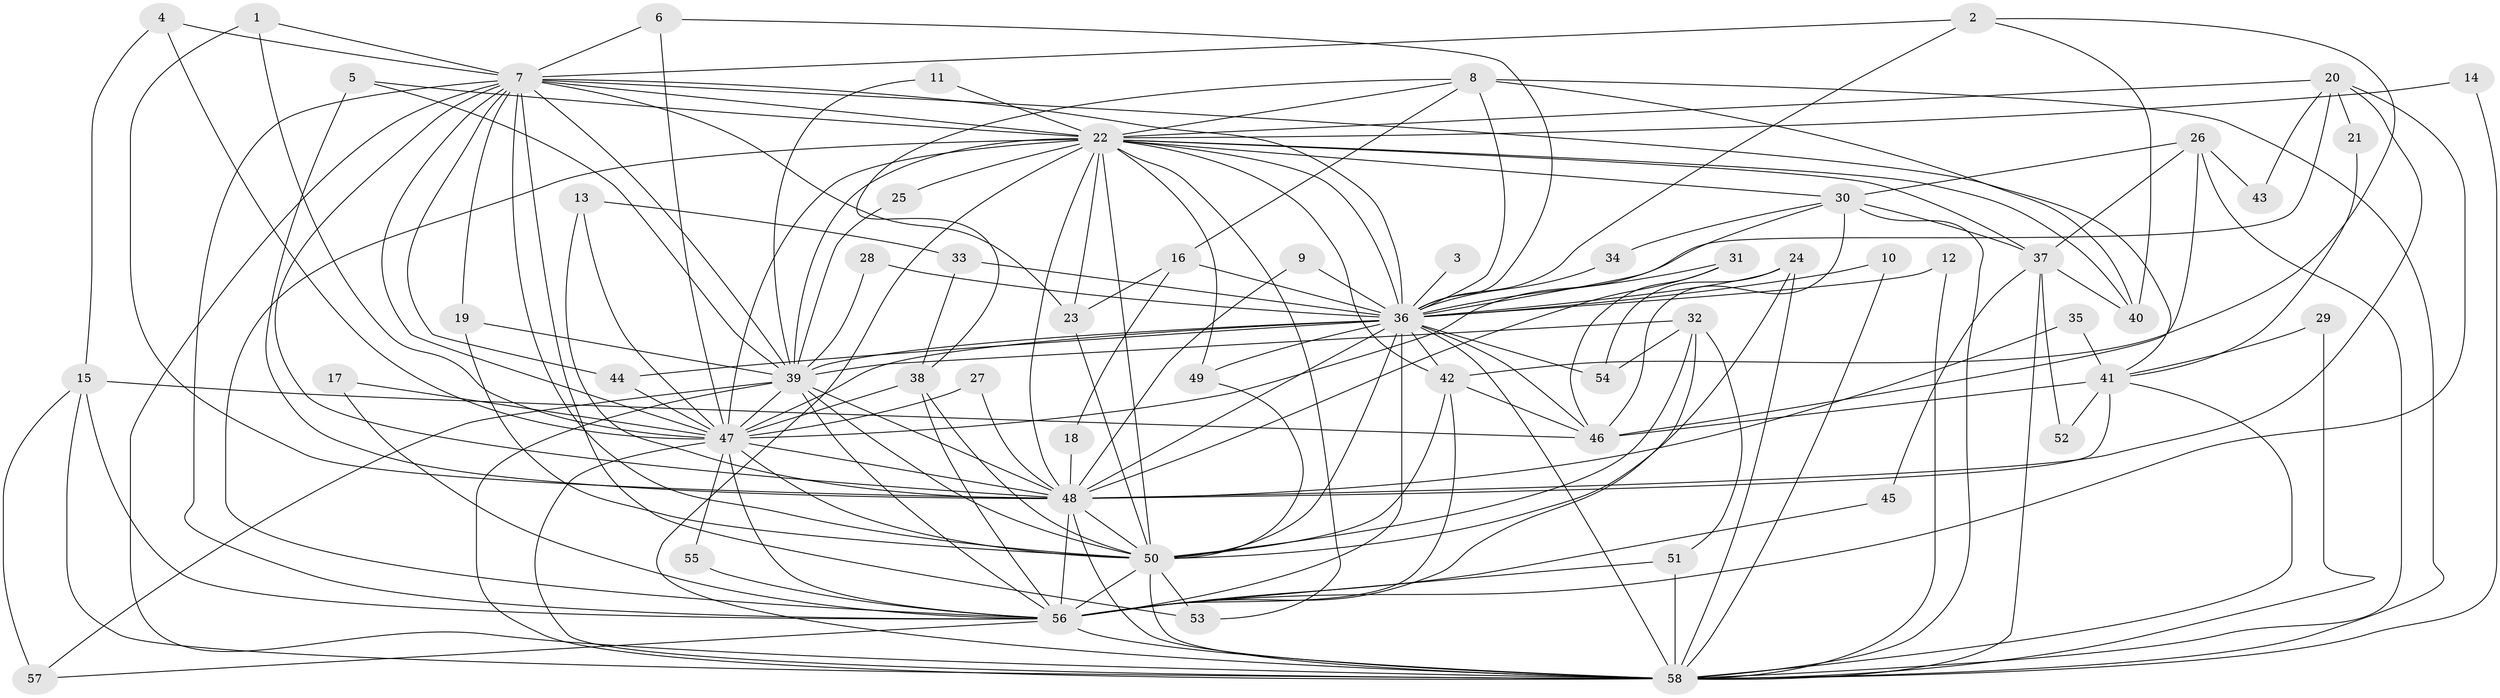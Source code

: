 // original degree distribution, {19: 0.017241379310344827, 20: 0.017241379310344827, 21: 0.008620689655172414, 24: 0.017241379310344827, 22: 0.017241379310344827, 18: 0.008620689655172414, 4: 0.12931034482758622, 3: 0.1896551724137931, 5: 0.0603448275862069, 7: 0.017241379310344827, 2: 0.5, 8: 0.008620689655172414, 6: 0.008620689655172414}
// Generated by graph-tools (version 1.1) at 2025/49/03/09/25 03:49:29]
// undirected, 58 vertices, 168 edges
graph export_dot {
graph [start="1"]
  node [color=gray90,style=filled];
  1;
  2;
  3;
  4;
  5;
  6;
  7;
  8;
  9;
  10;
  11;
  12;
  13;
  14;
  15;
  16;
  17;
  18;
  19;
  20;
  21;
  22;
  23;
  24;
  25;
  26;
  27;
  28;
  29;
  30;
  31;
  32;
  33;
  34;
  35;
  36;
  37;
  38;
  39;
  40;
  41;
  42;
  43;
  44;
  45;
  46;
  47;
  48;
  49;
  50;
  51;
  52;
  53;
  54;
  55;
  56;
  57;
  58;
  1 -- 7 [weight=1.0];
  1 -- 47 [weight=1.0];
  1 -- 48 [weight=1.0];
  2 -- 7 [weight=1.0];
  2 -- 36 [weight=1.0];
  2 -- 40 [weight=1.0];
  2 -- 42 [weight=1.0];
  3 -- 36 [weight=2.0];
  4 -- 7 [weight=1.0];
  4 -- 15 [weight=1.0];
  4 -- 47 [weight=1.0];
  5 -- 22 [weight=1.0];
  5 -- 39 [weight=1.0];
  5 -- 48 [weight=1.0];
  6 -- 7 [weight=1.0];
  6 -- 36 [weight=1.0];
  6 -- 47 [weight=1.0];
  7 -- 19 [weight=1.0];
  7 -- 22 [weight=1.0];
  7 -- 23 [weight=1.0];
  7 -- 36 [weight=2.0];
  7 -- 39 [weight=1.0];
  7 -- 41 [weight=1.0];
  7 -- 44 [weight=1.0];
  7 -- 47 [weight=1.0];
  7 -- 48 [weight=1.0];
  7 -- 50 [weight=1.0];
  7 -- 53 [weight=1.0];
  7 -- 56 [weight=1.0];
  7 -- 58 [weight=1.0];
  8 -- 16 [weight=1.0];
  8 -- 22 [weight=1.0];
  8 -- 36 [weight=1.0];
  8 -- 38 [weight=1.0];
  8 -- 40 [weight=1.0];
  8 -- 58 [weight=1.0];
  9 -- 36 [weight=1.0];
  9 -- 48 [weight=1.0];
  10 -- 36 [weight=1.0];
  10 -- 58 [weight=1.0];
  11 -- 22 [weight=1.0];
  11 -- 39 [weight=1.0];
  12 -- 36 [weight=1.0];
  12 -- 58 [weight=1.0];
  13 -- 33 [weight=1.0];
  13 -- 47 [weight=1.0];
  13 -- 48 [weight=1.0];
  14 -- 22 [weight=1.0];
  14 -- 58 [weight=1.0];
  15 -- 46 [weight=1.0];
  15 -- 56 [weight=1.0];
  15 -- 57 [weight=1.0];
  15 -- 58 [weight=1.0];
  16 -- 18 [weight=1.0];
  16 -- 23 [weight=1.0];
  16 -- 36 [weight=2.0];
  17 -- 47 [weight=1.0];
  17 -- 56 [weight=1.0];
  18 -- 48 [weight=1.0];
  19 -- 39 [weight=1.0];
  19 -- 50 [weight=1.0];
  20 -- 21 [weight=1.0];
  20 -- 22 [weight=1.0];
  20 -- 36 [weight=1.0];
  20 -- 43 [weight=1.0];
  20 -- 48 [weight=1.0];
  20 -- 56 [weight=1.0];
  21 -- 41 [weight=1.0];
  22 -- 23 [weight=1.0];
  22 -- 25 [weight=1.0];
  22 -- 30 [weight=1.0];
  22 -- 36 [weight=2.0];
  22 -- 37 [weight=1.0];
  22 -- 39 [weight=3.0];
  22 -- 40 [weight=1.0];
  22 -- 42 [weight=1.0];
  22 -- 47 [weight=2.0];
  22 -- 48 [weight=1.0];
  22 -- 49 [weight=1.0];
  22 -- 50 [weight=1.0];
  22 -- 53 [weight=1.0];
  22 -- 56 [weight=1.0];
  22 -- 58 [weight=1.0];
  23 -- 50 [weight=1.0];
  24 -- 36 [weight=1.0];
  24 -- 50 [weight=1.0];
  24 -- 54 [weight=1.0];
  24 -- 58 [weight=1.0];
  25 -- 39 [weight=1.0];
  26 -- 30 [weight=1.0];
  26 -- 37 [weight=1.0];
  26 -- 43 [weight=1.0];
  26 -- 46 [weight=1.0];
  26 -- 58 [weight=2.0];
  27 -- 47 [weight=1.0];
  27 -- 48 [weight=1.0];
  28 -- 36 [weight=1.0];
  28 -- 39 [weight=1.0];
  29 -- 41 [weight=1.0];
  29 -- 58 [weight=1.0];
  30 -- 34 [weight=1.0];
  30 -- 37 [weight=1.0];
  30 -- 46 [weight=1.0];
  30 -- 47 [weight=1.0];
  30 -- 58 [weight=1.0];
  31 -- 36 [weight=1.0];
  31 -- 46 [weight=1.0];
  31 -- 48 [weight=1.0];
  32 -- 39 [weight=1.0];
  32 -- 50 [weight=1.0];
  32 -- 51 [weight=1.0];
  32 -- 54 [weight=1.0];
  32 -- 56 [weight=1.0];
  33 -- 36 [weight=1.0];
  33 -- 38 [weight=1.0];
  34 -- 36 [weight=1.0];
  35 -- 41 [weight=1.0];
  35 -- 48 [weight=1.0];
  36 -- 39 [weight=2.0];
  36 -- 42 [weight=1.0];
  36 -- 44 [weight=1.0];
  36 -- 46 [weight=1.0];
  36 -- 47 [weight=2.0];
  36 -- 48 [weight=2.0];
  36 -- 49 [weight=1.0];
  36 -- 50 [weight=2.0];
  36 -- 54 [weight=2.0];
  36 -- 56 [weight=2.0];
  36 -- 58 [weight=2.0];
  37 -- 40 [weight=1.0];
  37 -- 45 [weight=1.0];
  37 -- 52 [weight=1.0];
  37 -- 58 [weight=2.0];
  38 -- 47 [weight=1.0];
  38 -- 50 [weight=1.0];
  38 -- 56 [weight=1.0];
  39 -- 47 [weight=1.0];
  39 -- 48 [weight=2.0];
  39 -- 50 [weight=2.0];
  39 -- 56 [weight=1.0];
  39 -- 57 [weight=1.0];
  39 -- 58 [weight=1.0];
  41 -- 46 [weight=2.0];
  41 -- 48 [weight=1.0];
  41 -- 52 [weight=1.0];
  41 -- 58 [weight=1.0];
  42 -- 46 [weight=1.0];
  42 -- 50 [weight=1.0];
  42 -- 56 [weight=1.0];
  44 -- 47 [weight=1.0];
  45 -- 56 [weight=1.0];
  47 -- 48 [weight=1.0];
  47 -- 50 [weight=1.0];
  47 -- 55 [weight=1.0];
  47 -- 56 [weight=2.0];
  47 -- 58 [weight=2.0];
  48 -- 50 [weight=1.0];
  48 -- 56 [weight=1.0];
  48 -- 58 [weight=1.0];
  49 -- 50 [weight=1.0];
  50 -- 53 [weight=1.0];
  50 -- 56 [weight=2.0];
  50 -- 58 [weight=2.0];
  51 -- 56 [weight=1.0];
  51 -- 58 [weight=1.0];
  55 -- 56 [weight=1.0];
  56 -- 57 [weight=1.0];
  56 -- 58 [weight=1.0];
}
